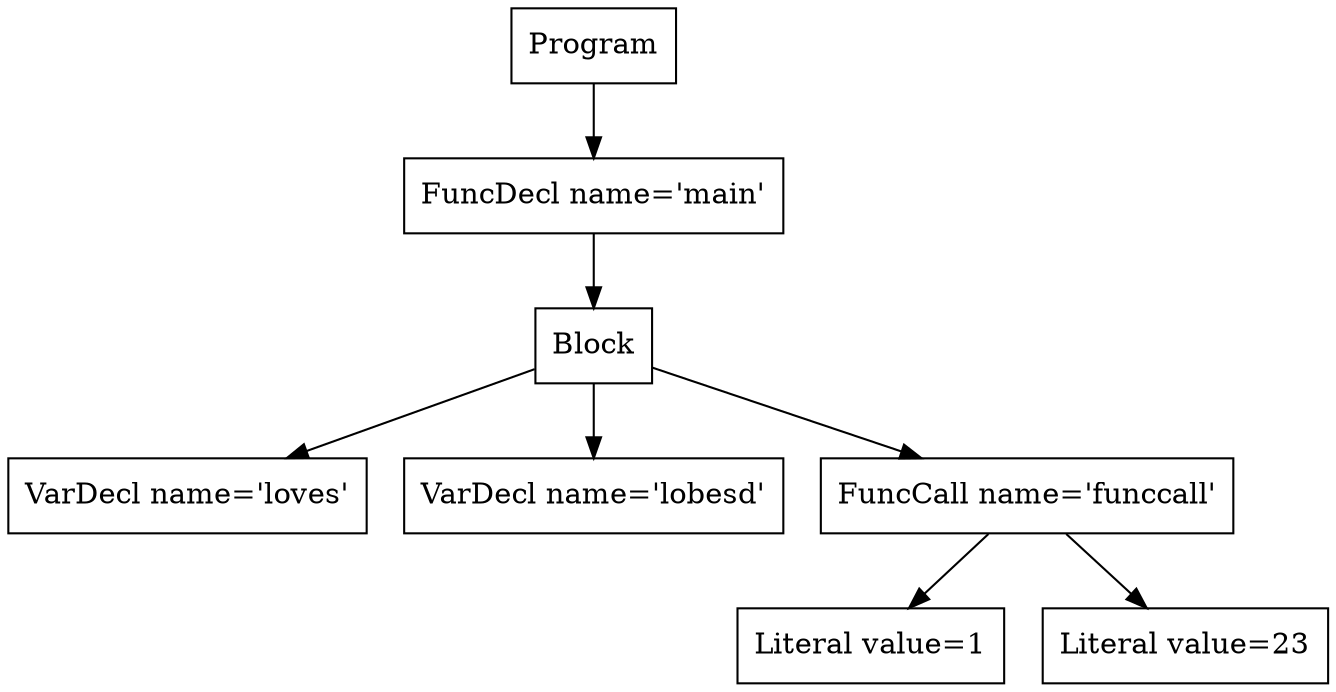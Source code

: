 digraph AST {
3 [shape=box, label="VarDecl name='loves'"];
4 [shape=box, label="VarDecl name='lobesd'"];
6 [shape=box, label="Literal value=1"];
7 [shape=box, label="Literal value=23"];
5 [shape=box, label="FuncCall name='funccall'"];
5 -> 6;
5 -> 7;
2 [shape=box, label="Block"];
2 -> 3;
2 -> 4;
2 -> 5;
1 [shape=box, label="FuncDecl name='main'"];
1 -> 2;
0 [shape=box, label="Program"];
0 -> 1;
}
